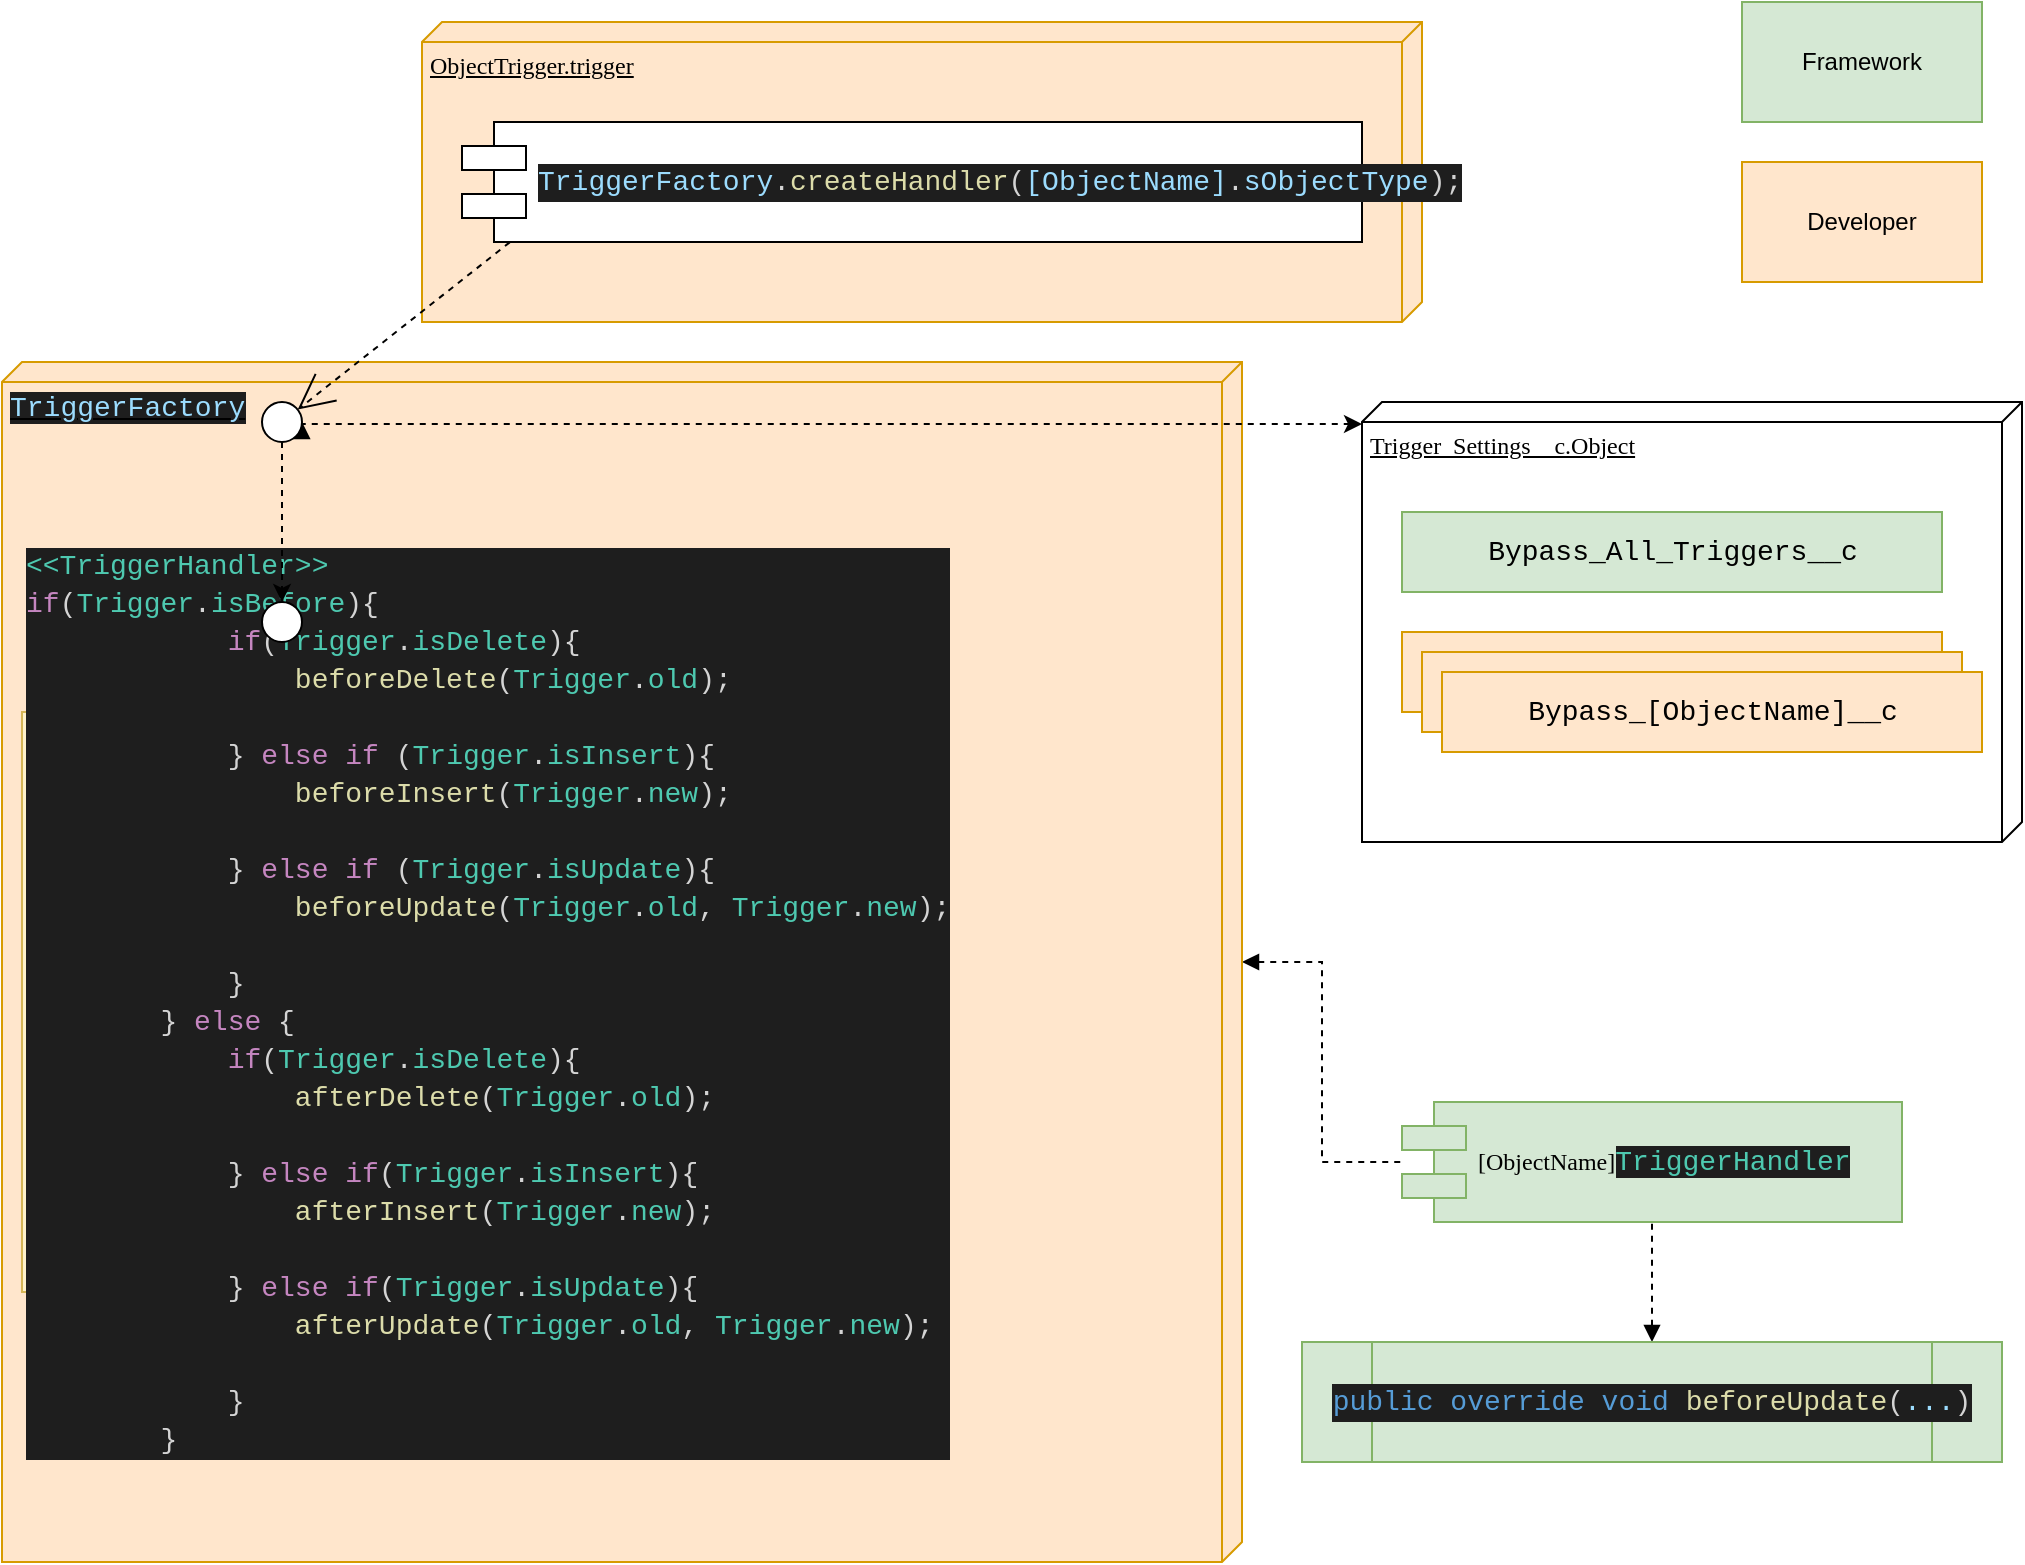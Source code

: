 <mxfile version="12.3.0" type="github" pages="2">
  <diagram name="Page-1" id="5f0bae14-7c28-e335-631c-24af17079c00">
    <mxGraphModel dx="2011" dy="1044" grid="1" gridSize="10" guides="1" tooltips="1" connect="1" arrows="1" fold="1" page="1" pageScale="1" pageWidth="1100" pageHeight="850" background="#ffffff" math="0" shadow="0">
      <root>
        <mxCell id="0"/>
        <mxCell id="1" parent="0"/>
        <mxCell id="SmBIhGTIv5TSYw2NaxfZ-8" value="" style="edgeStyle=orthogonalEdgeStyle;rounded=0;orthogonalLoop=1;jettySize=auto;html=1;dashed=1;startArrow=block;startFill=1;endArrow=none;endFill=0;" edge="1" parent="1" source="39150e848f15840c-1" target="39150e848f15840c-5">
          <mxGeometry relative="1" as="geometry"/>
        </mxCell>
        <mxCell id="39150e848f15840c-1" value="&lt;span style=&quot;color: rgb(156 , 220 , 254) ; font-family: &amp;#34;consolas&amp;#34; , &amp;#34;courier new&amp;#34; , monospace ; font-size: 14px ; white-space: pre ; background-color: rgb(30 , 30 , 30)&quot;&gt;TriggerFactory&lt;/span&gt;" style="verticalAlign=top;align=left;spacingTop=8;spacingLeft=2;spacingRight=12;shape=cube;size=10;direction=south;fontStyle=4;html=1;rounded=0;shadow=0;comic=0;labelBackgroundColor=none;strokeWidth=1;fontFamily=Verdana;fontSize=12;fillColor=#ffe6cc;strokeColor=#d79b00;" parent="1" vertex="1">
          <mxGeometry x="70" y="200" width="620" height="600" as="geometry"/>
        </mxCell>
        <mxCell id="39150e848f15840c-3" value="ObjectTrigger.trigger&lt;br&gt;" style="verticalAlign=top;align=left;spacingTop=8;spacingLeft=2;spacingRight=12;shape=cube;size=10;direction=south;fontStyle=4;html=1;rounded=0;shadow=0;comic=0;labelBackgroundColor=none;strokeWidth=1;fontFamily=Verdana;fontSize=12;fillColor=#ffe6cc;strokeColor=#d79b00;" parent="1" vertex="1">
          <mxGeometry x="280" y="30" width="500" height="150" as="geometry"/>
        </mxCell>
        <mxCell id="39150e848f15840c-4" value="&lt;div style=&quot;color: rgb(212 , 212 , 212) ; background-color: rgb(30 , 30 , 30) ; font-family: &amp;#34;consolas&amp;#34; , &amp;#34;courier new&amp;#34; , monospace ; font-size: 14px ; line-height: 19px ; white-space: pre&quot;&gt;&lt;span style=&quot;color: #4ec9b0&quot;&gt;&amp;lt;&amp;lt;TriggerHandler&amp;gt;&amp;gt;&lt;/span&gt;&lt;/div&gt;&lt;div style=&quot;color: rgb(212 , 212 , 212) ; background-color: rgb(30 , 30 , 30) ; font-family: &amp;#34;consolas&amp;#34; , &amp;#34;courier new&amp;#34; , monospace ; font-size: 14px ; line-height: 19px ; white-space: pre&quot;&gt;&lt;div&gt;&lt;span style=&quot;color: #c586c0&quot;&gt;if&lt;/span&gt;(&lt;span style=&quot;color: #4ec9b0&quot;&gt;Trigger&lt;/span&gt;.&lt;span style=&quot;color: #4ec9b0&quot;&gt;isBefore&lt;/span&gt;){&amp;nbsp;&amp;nbsp;&amp;nbsp;&amp;nbsp;&amp;nbsp;&amp;nbsp;&amp;nbsp;&amp;nbsp;&amp;nbsp;&amp;nbsp;&amp;nbsp;&amp;nbsp;&amp;nbsp;&lt;/div&gt;&lt;div&gt;&amp;nbsp;&amp;nbsp;&amp;nbsp;&amp;nbsp;&amp;nbsp;&amp;nbsp;&amp;nbsp;&amp;nbsp;&amp;nbsp;&amp;nbsp;&amp;nbsp;&amp;nbsp;&lt;span style=&quot;color: #c586c0&quot;&gt;if&lt;/span&gt;(&lt;span style=&quot;color: #4ec9b0&quot;&gt;Trigger&lt;/span&gt;.&lt;span style=&quot;color: #4ec9b0&quot;&gt;isDelete&lt;/span&gt;){&lt;/div&gt;&lt;div&gt;&amp;nbsp;&amp;nbsp;&amp;nbsp;&amp;nbsp;&amp;nbsp;&amp;nbsp;&amp;nbsp;&amp;nbsp;&amp;nbsp;&amp;nbsp;&amp;nbsp;&amp;nbsp;&amp;nbsp;&amp;nbsp;&amp;nbsp;&amp;nbsp;&lt;span style=&quot;color: #dcdcaa&quot;&gt;beforeDelete&lt;/span&gt;(&lt;span style=&quot;color: #4ec9b0&quot;&gt;Trigger&lt;/span&gt;.&lt;span style=&quot;color: #4ec9b0&quot;&gt;old&lt;/span&gt;);&lt;/div&gt;&lt;div&gt;&amp;nbsp;&amp;nbsp;&amp;nbsp;&amp;nbsp;&amp;nbsp;&amp;nbsp;&amp;nbsp;&amp;nbsp;&amp;nbsp;&amp;nbsp;&amp;nbsp;&amp;nbsp;&amp;nbsp;&amp;nbsp;&amp;nbsp;&amp;nbsp;&lt;/div&gt;&lt;div&gt;&amp;nbsp;&amp;nbsp;&amp;nbsp;&amp;nbsp;&amp;nbsp;&amp;nbsp;&amp;nbsp;&amp;nbsp;&amp;nbsp;&amp;nbsp;&amp;nbsp;&amp;nbsp;}&amp;nbsp;&lt;span style=&quot;color: #c586c0&quot;&gt;else&lt;/span&gt;&amp;nbsp;&lt;span style=&quot;color: #c586c0&quot;&gt;if&lt;/span&gt;&amp;nbsp;(&lt;span style=&quot;color: #4ec9b0&quot;&gt;Trigger&lt;/span&gt;.&lt;span style=&quot;color: #4ec9b0&quot;&gt;isInsert&lt;/span&gt;){&lt;/div&gt;&lt;div&gt;&amp;nbsp;&amp;nbsp;&amp;nbsp;&amp;nbsp;&amp;nbsp;&amp;nbsp;&amp;nbsp;&amp;nbsp;&amp;nbsp;&amp;nbsp;&amp;nbsp;&amp;nbsp;&amp;nbsp;&amp;nbsp;&amp;nbsp;&amp;nbsp;&lt;span style=&quot;color: #dcdcaa&quot;&gt;beforeInsert&lt;/span&gt;(&lt;span style=&quot;color: #4ec9b0&quot;&gt;Trigger&lt;/span&gt;.&lt;span style=&quot;color: #4ec9b0&quot;&gt;new&lt;/span&gt;);&lt;/div&gt;&lt;div&gt;&amp;nbsp;&amp;nbsp;&amp;nbsp;&amp;nbsp;&amp;nbsp;&amp;nbsp;&amp;nbsp;&amp;nbsp;&amp;nbsp;&amp;nbsp;&amp;nbsp;&amp;nbsp;&amp;nbsp;&amp;nbsp;&amp;nbsp;&amp;nbsp;&lt;/div&gt;&lt;div&gt;&amp;nbsp;&amp;nbsp;&amp;nbsp;&amp;nbsp;&amp;nbsp;&amp;nbsp;&amp;nbsp;&amp;nbsp;&amp;nbsp;&amp;nbsp;&amp;nbsp;&amp;nbsp;}&amp;nbsp;&lt;span style=&quot;color: #c586c0&quot;&gt;else&lt;/span&gt;&amp;nbsp;&lt;span style=&quot;color: #c586c0&quot;&gt;if&lt;/span&gt;&amp;nbsp;(&lt;span style=&quot;color: #4ec9b0&quot;&gt;Trigger&lt;/span&gt;.&lt;span style=&quot;color: #4ec9b0&quot;&gt;isUpdate&lt;/span&gt;){&lt;/div&gt;&lt;div&gt;&amp;nbsp;&amp;nbsp;&amp;nbsp;&amp;nbsp;&amp;nbsp;&amp;nbsp;&amp;nbsp;&amp;nbsp;&amp;nbsp;&amp;nbsp;&amp;nbsp;&amp;nbsp;&amp;nbsp;&amp;nbsp;&amp;nbsp;&amp;nbsp;&lt;span style=&quot;color: #dcdcaa&quot;&gt;beforeUpdate&lt;/span&gt;(&lt;span style=&quot;color: #4ec9b0&quot;&gt;Trigger&lt;/span&gt;.&lt;span style=&quot;color: #4ec9b0&quot;&gt;old&lt;/span&gt;,&amp;nbsp;&lt;span style=&quot;color: #4ec9b0&quot;&gt;Trigger&lt;/span&gt;.&lt;span style=&quot;color: #4ec9b0&quot;&gt;new&lt;/span&gt;);&lt;/div&gt;&lt;div&gt;&amp;nbsp;&amp;nbsp;&amp;nbsp;&amp;nbsp;&amp;nbsp;&amp;nbsp;&amp;nbsp;&amp;nbsp;&amp;nbsp;&amp;nbsp;&amp;nbsp;&amp;nbsp;&amp;nbsp;&amp;nbsp;&amp;nbsp;&amp;nbsp;&lt;/div&gt;&lt;div&gt;&amp;nbsp;&amp;nbsp;&amp;nbsp;&amp;nbsp;&amp;nbsp;&amp;nbsp;&amp;nbsp;&amp;nbsp;&amp;nbsp;&amp;nbsp;&amp;nbsp;&amp;nbsp;}&lt;/div&gt;&lt;div&gt;&amp;nbsp;&amp;nbsp;&amp;nbsp;&amp;nbsp;&amp;nbsp;&amp;nbsp;&amp;nbsp;&amp;nbsp;}&amp;nbsp;&lt;span style=&quot;color: #c586c0&quot;&gt;else&lt;/span&gt;&amp;nbsp;{&lt;/div&gt;&lt;div&gt;&amp;nbsp;&amp;nbsp;&amp;nbsp;&amp;nbsp;&amp;nbsp;&amp;nbsp;&amp;nbsp;&amp;nbsp;&amp;nbsp;&amp;nbsp;&amp;nbsp;&amp;nbsp;&lt;span style=&quot;color: #c586c0&quot;&gt;if&lt;/span&gt;(&lt;span style=&quot;color: #4ec9b0&quot;&gt;Trigger&lt;/span&gt;.&lt;span style=&quot;color: #4ec9b0&quot;&gt;isDelete&lt;/span&gt;){&lt;/div&gt;&lt;div&gt;&amp;nbsp;&amp;nbsp;&amp;nbsp;&amp;nbsp;&amp;nbsp;&amp;nbsp;&amp;nbsp;&amp;nbsp;&amp;nbsp;&amp;nbsp;&amp;nbsp;&amp;nbsp;&amp;nbsp;&amp;nbsp;&amp;nbsp;&amp;nbsp;&lt;span style=&quot;color: #dcdcaa&quot;&gt;afterDelete&lt;/span&gt;(&lt;span style=&quot;color: #4ec9b0&quot;&gt;Trigger&lt;/span&gt;.&lt;span style=&quot;color: #4ec9b0&quot;&gt;old&lt;/span&gt;);&lt;/div&gt;&lt;div&gt;&amp;nbsp;&amp;nbsp;&amp;nbsp;&amp;nbsp;&amp;nbsp;&amp;nbsp;&amp;nbsp;&amp;nbsp;&amp;nbsp;&amp;nbsp;&amp;nbsp;&amp;nbsp;&amp;nbsp;&amp;nbsp;&amp;nbsp;&amp;nbsp;&lt;/div&gt;&lt;div&gt;&amp;nbsp;&amp;nbsp;&amp;nbsp;&amp;nbsp;&amp;nbsp;&amp;nbsp;&amp;nbsp;&amp;nbsp;&amp;nbsp;&amp;nbsp;&amp;nbsp;&amp;nbsp;}&amp;nbsp;&lt;span style=&quot;color: #c586c0&quot;&gt;else&lt;/span&gt;&amp;nbsp;&lt;span style=&quot;color: #c586c0&quot;&gt;if&lt;/span&gt;(&lt;span style=&quot;color: #4ec9b0&quot;&gt;Trigger&lt;/span&gt;.&lt;span style=&quot;color: #4ec9b0&quot;&gt;isInsert&lt;/span&gt;){&lt;/div&gt;&lt;div&gt;&amp;nbsp;&amp;nbsp;&amp;nbsp;&amp;nbsp;&amp;nbsp;&amp;nbsp;&amp;nbsp;&amp;nbsp;&amp;nbsp;&amp;nbsp;&amp;nbsp;&amp;nbsp;&amp;nbsp;&amp;nbsp;&amp;nbsp;&amp;nbsp;&lt;span style=&quot;color: #dcdcaa&quot;&gt;afterInsert&lt;/span&gt;(&lt;span style=&quot;color: #4ec9b0&quot;&gt;Trigger&lt;/span&gt;.&lt;span style=&quot;color: #4ec9b0&quot;&gt;new&lt;/span&gt;);&lt;/div&gt;&lt;div&gt;&amp;nbsp;&amp;nbsp;&amp;nbsp;&amp;nbsp;&amp;nbsp;&amp;nbsp;&amp;nbsp;&amp;nbsp;&amp;nbsp;&amp;nbsp;&amp;nbsp;&amp;nbsp;&amp;nbsp;&amp;nbsp;&amp;nbsp;&amp;nbsp;&lt;/div&gt;&lt;div&gt;&amp;nbsp;&amp;nbsp;&amp;nbsp;&amp;nbsp;&amp;nbsp;&amp;nbsp;&amp;nbsp;&amp;nbsp;&amp;nbsp;&amp;nbsp;&amp;nbsp;&amp;nbsp;}&amp;nbsp;&lt;span style=&quot;color: #c586c0&quot;&gt;else&lt;/span&gt;&amp;nbsp;&lt;span style=&quot;color: #c586c0&quot;&gt;if&lt;/span&gt;(&lt;span style=&quot;color: #4ec9b0&quot;&gt;Trigger&lt;/span&gt;.&lt;span style=&quot;color: #4ec9b0&quot;&gt;isUpdate&lt;/span&gt;){&lt;/div&gt;&lt;div&gt;&amp;nbsp;&amp;nbsp;&amp;nbsp;&amp;nbsp;&amp;nbsp;&amp;nbsp;&amp;nbsp;&amp;nbsp;&amp;nbsp;&amp;nbsp;&amp;nbsp;&amp;nbsp;&amp;nbsp;&amp;nbsp;&amp;nbsp;&amp;nbsp;&lt;span style=&quot;color: #dcdcaa&quot;&gt;afterUpdate&lt;/span&gt;(&lt;span style=&quot;color: #4ec9b0&quot;&gt;Trigger&lt;/span&gt;.&lt;span style=&quot;color: #4ec9b0&quot;&gt;old&lt;/span&gt;,&amp;nbsp;&lt;span style=&quot;color: #4ec9b0&quot;&gt;Trigger&lt;/span&gt;.&lt;span style=&quot;color: #4ec9b0&quot;&gt;new&lt;/span&gt;);&lt;/div&gt;&lt;div&gt;&amp;nbsp;&amp;nbsp;&amp;nbsp;&amp;nbsp;&amp;nbsp;&amp;nbsp;&amp;nbsp;&amp;nbsp;&amp;nbsp;&amp;nbsp;&amp;nbsp;&amp;nbsp;&amp;nbsp;&amp;nbsp;&amp;nbsp;&amp;nbsp;&lt;/div&gt;&lt;div&gt;&amp;nbsp;&amp;nbsp;&amp;nbsp;&amp;nbsp;&amp;nbsp;&amp;nbsp;&amp;nbsp;&amp;nbsp;&amp;nbsp;&amp;nbsp;&amp;nbsp;&amp;nbsp;}&lt;/div&gt;&lt;/div&gt;&lt;div style=&quot;color: rgb(212 , 212 , 212) ; background-color: rgb(30 , 30 , 30) ; font-family: &amp;#34;consolas&amp;#34; , &amp;#34;courier new&amp;#34; , monospace ; font-size: 14px ; line-height: 19px ; white-space: pre&quot;&gt;&lt;span style=&quot;font-family: &amp;#34;consolas&amp;#34; , &amp;#34;courier new&amp;#34; , monospace&quot;&gt;&amp;nbsp;&amp;nbsp;&amp;nbsp;&amp;nbsp;&amp;nbsp;&amp;nbsp;&amp;nbsp;&amp;nbsp;}&lt;/span&gt;&lt;/div&gt;" style="html=1;rounded=0;shadow=0;comic=0;labelBackgroundColor=none;strokeWidth=1;fontFamily=Verdana;fontSize=12;align=left;fillColor=#fff2cc;strokeColor=#d6b656;imageVerticalAlign=top;" parent="1" vertex="1">
          <mxGeometry x="80" y="375" width="155" height="290" as="geometry"/>
        </mxCell>
        <mxCell id="39150e848f15840c-5" value="[ObjectName]&lt;span style=&quot;color: rgb(78 , 201 , 176) ; background-color: rgb(30 , 30 , 30) ; font-family: &amp;#34;consolas&amp;#34; , &amp;#34;courier new&amp;#34; , monospace ; font-size: 14px ; white-space: pre&quot;&gt;TriggerHandler&lt;/span&gt;" style="shape=component;align=left;spacingLeft=36;rounded=0;shadow=0;comic=0;labelBackgroundColor=none;strokeWidth=1;fontFamily=Verdana;fontSize=12;html=1;fillColor=#d5e8d4;strokeColor=#82b366;" parent="1" vertex="1">
          <mxGeometry x="770" y="570" width="250" height="60" as="geometry"/>
        </mxCell>
        <mxCell id="SmBIhGTIv5TSYw2NaxfZ-1" style="edgeStyle=orthogonalEdgeStyle;rounded=0;orthogonalLoop=1;jettySize=auto;html=1;exitX=1;exitY=0.5;exitDx=0;exitDy=0;startArrow=block;startFill=1;dashed=1;" edge="1" parent="1" source="39150e848f15840c-6" target="c3uF3QvEi6aPW-FLnp8e-1">
          <mxGeometry relative="1" as="geometry">
            <Array as="points">
              <mxPoint x="610" y="231"/>
              <mxPoint x="610" y="231"/>
            </Array>
          </mxGeometry>
        </mxCell>
        <mxCell id="SmBIhGTIv5TSYw2NaxfZ-7" value="" style="edgeStyle=orthogonalEdgeStyle;rounded=0;orthogonalLoop=1;jettySize=auto;html=1;dashed=1;startArrow=none;startFill=0;" edge="1" parent="1" source="39150e848f15840c-6" target="SmBIhGTIv5TSYw2NaxfZ-6">
          <mxGeometry relative="1" as="geometry"/>
        </mxCell>
        <mxCell id="39150e848f15840c-6" value="" style="ellipse;whiteSpace=wrap;html=1;rounded=0;shadow=0;comic=0;labelBackgroundColor=none;strokeWidth=1;fontFamily=Verdana;fontSize=12;align=center;" parent="1" vertex="1">
          <mxGeometry x="200" y="220" width="20" height="20" as="geometry"/>
        </mxCell>
        <mxCell id="SmBIhGTIv5TSYw2NaxfZ-6" value="" style="ellipse;whiteSpace=wrap;html=1;rounded=0;shadow=0;comic=0;labelBackgroundColor=none;strokeWidth=1;fontFamily=Verdana;fontSize=12;align=center;" vertex="1" parent="1">
          <mxGeometry x="200" y="320" width="20" height="20" as="geometry"/>
        </mxCell>
        <mxCell id="39150e848f15840c-10" value="&lt;div style=&quot;color: rgb(212 , 212 , 212) ; background-color: rgb(30 , 30 , 30) ; font-family: &amp;#34;consolas&amp;#34; , &amp;#34;courier new&amp;#34; , monospace ; font-size: 14px ; line-height: 19px ; white-space: pre&quot;&gt;&lt;span style=&quot;color: #9cdcfe&quot;&gt;TriggerFactory&lt;/span&gt;.&lt;span style=&quot;color: #dcdcaa&quot;&gt;createHandler&lt;/span&gt;(&lt;span style=&quot;color: #9cdcfe&quot;&gt;[ObjectName]&lt;/span&gt;.&lt;span style=&quot;color: #9cdcfe&quot;&gt;sObjectType&lt;/span&gt;);&lt;/div&gt;" style="shape=component;align=left;spacingLeft=36;rounded=0;shadow=0;comic=0;labelBackgroundColor=none;strokeWidth=1;fontFamily=Verdana;fontSize=12;html=1;" parent="1" vertex="1">
          <mxGeometry x="300" y="80" width="450" height="60" as="geometry"/>
        </mxCell>
        <mxCell id="39150e848f15840c-11" style="edgeStyle=none;rounded=0;html=1;dashed=1;labelBackgroundColor=none;startArrow=none;startFill=0;startSize=8;endArrow=open;endFill=0;endSize=16;fontFamily=Verdana;fontSize=12;exitX=0.053;exitY=1.003;exitDx=0;exitDy=0;exitPerimeter=0;" parent="1" source="39150e848f15840c-10" target="39150e848f15840c-6" edge="1">
          <mxGeometry relative="1" as="geometry"/>
        </mxCell>
        <mxCell id="c3uF3QvEi6aPW-FLnp8e-1" value="Trigger_Settings__c.Object&lt;br&gt;" style="verticalAlign=top;align=left;spacingTop=8;spacingLeft=2;spacingRight=12;shape=cube;size=10;direction=south;fontStyle=4;html=1;rounded=0;shadow=0;comic=0;labelBackgroundColor=none;strokeWidth=1;fontFamily=Verdana;fontSize=12" parent="1" vertex="1">
          <mxGeometry x="750" y="220" width="330" height="220" as="geometry"/>
        </mxCell>
        <mxCell id="c3uF3QvEi6aPW-FLnp8e-3" value="&lt;div style=&quot;font-family: &amp;#34;consolas&amp;#34; , &amp;#34;courier new&amp;#34; , monospace ; font-size: 14px ; line-height: 19px ; white-space: pre&quot;&gt;Bypass_All_Triggers__c&lt;/div&gt;" style="html=1;rounded=0;shadow=0;comic=0;labelBackgroundColor=none;strokeWidth=1;fontFamily=Verdana;fontSize=12;align=center;fillColor=#d5e8d4;strokeColor=#82b366;" parent="1" vertex="1">
          <mxGeometry x="770" y="275" width="270" height="40" as="geometry"/>
        </mxCell>
        <mxCell id="c3uF3QvEi6aPW-FLnp8e-7" value="&lt;div style=&quot;font-family: &amp;#34;consolas&amp;#34; , &amp;#34;courier new&amp;#34; , monospace ; font-size: 14px ; line-height: 19px ; white-space: pre&quot;&gt;&lt;div style=&quot;color: rgb(212 , 212 , 212) ; background-color: rgb(30 , 30 , 30) ; font-family: &amp;#34;consolas&amp;#34; , &amp;#34;courier new&amp;#34; , monospace ; line-height: 19px&quot;&gt;Bypass_Account__c&lt;/div&gt;&lt;/div&gt;" style="html=1;rounded=0;shadow=0;comic=0;labelBackgroundColor=none;strokeWidth=1;fontFamily=Verdana;fontSize=12;align=center;fillColor=#ffe6cc;strokeColor=#d79b00;" parent="1" vertex="1">
          <mxGeometry x="770" y="335" width="270" height="40" as="geometry"/>
        </mxCell>
        <mxCell id="c3uF3QvEi6aPW-FLnp8e-8" value="&lt;div style=&quot;font-family: &amp;#34;consolas&amp;#34; , &amp;#34;courier new&amp;#34; , monospace ; font-size: 14px ; line-height: 19px ; white-space: pre&quot;&gt;&lt;div style=&quot;color: rgb(212 , 212 , 212) ; background-color: rgb(30 , 30 , 30) ; font-family: &amp;#34;consolas&amp;#34; , &amp;#34;courier new&amp;#34; , monospace ; line-height: 19px&quot;&gt;Bypass_Case__c&lt;/div&gt;&lt;/div&gt;" style="html=1;rounded=0;shadow=0;comic=0;labelBackgroundColor=none;strokeWidth=1;fontFamily=Verdana;fontSize=12;align=center;fillColor=#ffe6cc;strokeColor=#d79b00;" parent="1" vertex="1">
          <mxGeometry x="780" y="345" width="270" height="40" as="geometry"/>
        </mxCell>
        <mxCell id="c3uF3QvEi6aPW-FLnp8e-9" value="&lt;div style=&quot;font-family: &amp;#34;consolas&amp;#34; , &amp;#34;courier new&amp;#34; , monospace ; font-size: 14px ; line-height: 19px ; white-space: pre&quot;&gt;Bypass_[ObjectName]__c&lt;/div&gt;" style="html=1;rounded=0;shadow=0;comic=0;labelBackgroundColor=none;strokeWidth=1;fontFamily=Verdana;fontSize=12;align=center;fillColor=#ffe6cc;strokeColor=#d79b00;" parent="1" vertex="1">
          <mxGeometry x="790" y="355" width="270" height="40" as="geometry"/>
        </mxCell>
        <mxCell id="c3uF3QvEi6aPW-FLnp8e-11" value="Framework" style="rounded=0;whiteSpace=wrap;html=1;fillColor=#d5e8d4;strokeColor=#82b366;" parent="1" vertex="1">
          <mxGeometry x="940" y="20" width="120" height="60" as="geometry"/>
        </mxCell>
        <mxCell id="c3uF3QvEi6aPW-FLnp8e-12" value="Developer" style="rounded=0;whiteSpace=wrap;html=1;fillColor=#ffe6cc;strokeColor=#d79b00;" parent="1" vertex="1">
          <mxGeometry x="940" y="100" width="120" height="60" as="geometry"/>
        </mxCell>
        <mxCell id="SmBIhGTIv5TSYw2NaxfZ-12" value="" style="edgeStyle=orthogonalEdgeStyle;rounded=0;orthogonalLoop=1;jettySize=auto;html=1;dashed=1;startArrow=block;startFill=1;endArrow=none;endFill=0;" edge="1" parent="1" source="SmBIhGTIv5TSYw2NaxfZ-9" target="39150e848f15840c-5">
          <mxGeometry relative="1" as="geometry"/>
        </mxCell>
        <mxCell id="SmBIhGTIv5TSYw2NaxfZ-9" value="&lt;div style=&quot;background-color: rgb(30 , 30 , 30) ; font-family: &amp;#34;consolas&amp;#34; , &amp;#34;courier new&amp;#34; , monospace ; font-size: 14px ; line-height: 19px ; white-space: pre&quot;&gt;&lt;span style=&quot;color: rgb(212 , 212 , 212)&quot;&gt;&lt;span style=&quot;color: #569cd6&quot;&gt;public&lt;/span&gt;&amp;nbsp;&lt;span style=&quot;color: #569cd6&quot;&gt;override&lt;/span&gt;&amp;nbsp;&lt;span style=&quot;color: #569cd6&quot;&gt;void&lt;/span&gt;&amp;nbsp;&lt;span style=&quot;color: #dcdcaa&quot;&gt;beforeUpdate&lt;/span&gt;(&lt;/span&gt;&lt;font color=&quot;#9cdcfe&quot;&gt;...&lt;/font&gt;&lt;font color=&quot;#d4d4d4&quot;&gt;)&lt;/font&gt;&lt;/div&gt;" style="shape=process;whiteSpace=wrap;html=1;backgroundOutline=1;fillColor=#d5e8d4;strokeColor=#82b366;" vertex="1" parent="1">
          <mxGeometry x="720" y="690" width="350" height="60" as="geometry"/>
        </mxCell>
      </root>
    </mxGraphModel>
  </diagram>
  <diagram id="1FOfw-Wgqsou5x1l8daO" name="Page-2">
    <mxGraphModel dx="1408" dy="731" grid="1" gridSize="10" guides="1" tooltips="1" connect="1" arrows="1" fold="1" page="1" pageScale="1" pageWidth="850" pageHeight="1100" math="0" shadow="0">
      <root>
        <mxCell id="fBGPBTz4strAgZ28GDx8-0"/>
        <mxCell id="fBGPBTz4strAgZ28GDx8-1" parent="fBGPBTz4strAgZ28GDx8-0"/>
        <mxCell id="vLqJpBdTqgfyIeW11VFm-0" value="Block" style="verticalAlign=top;align=left;spacingTop=8;spacingLeft=2;spacingRight=12;shape=cube;size=10;direction=south;fontStyle=4;html=1;rounded=0;shadow=0;comic=0;labelBackgroundColor=none;strokeWidth=1;fontFamily=Verdana;fontSize=12" parent="fBGPBTz4strAgZ28GDx8-1" vertex="1">
          <mxGeometry x="120" y="70" width="330" height="220" as="geometry"/>
        </mxCell>
        <mxCell id="vLqJpBdTqgfyIeW11VFm-1" value="Block" style="verticalAlign=top;align=left;spacingTop=8;spacingLeft=2;spacingRight=12;shape=cube;size=10;direction=south;fontStyle=4;html=1;rounded=0;shadow=0;comic=0;labelBackgroundColor=none;strokeWidth=1;fontFamily=Verdana;fontSize=12" parent="fBGPBTz4strAgZ28GDx8-1" vertex="1">
          <mxGeometry x="530" y="70" width="330" height="220" as="geometry"/>
        </mxCell>
        <mxCell id="vLqJpBdTqgfyIeW11VFm-2" value="Block" style="verticalAlign=top;align=left;spacingTop=8;spacingLeft=2;spacingRight=12;shape=cube;size=10;direction=south;fontStyle=4;html=1;rounded=0;shadow=0;comic=0;labelBackgroundColor=none;strokeWidth=1;fontFamily=Verdana;fontSize=12" parent="fBGPBTz4strAgZ28GDx8-1" vertex="1">
          <mxGeometry x="370" y="410" width="260" height="150" as="geometry"/>
        </mxCell>
        <mxCell id="vLqJpBdTqgfyIeW11VFm-3" value="&amp;laquo;interface&amp;raquo;&lt;br&gt;&lt;b&gt;Name&lt;/b&gt;" style="html=1;rounded=0;shadow=0;comic=0;labelBackgroundColor=none;strokeWidth=1;fontFamily=Verdana;fontSize=12;align=center;" parent="fBGPBTz4strAgZ28GDx8-1" vertex="1">
          <mxGeometry x="160" y="140" width="110" height="50" as="geometry"/>
        </mxCell>
        <mxCell id="vLqJpBdTqgfyIeW11VFm-4" value="Module" style="shape=component;align=left;spacingLeft=36;rounded=0;shadow=0;comic=0;labelBackgroundColor=none;strokeWidth=1;fontFamily=Verdana;fontSize=12;html=1;" parent="fBGPBTz4strAgZ28GDx8-1" vertex="1">
          <mxGeometry x="310" y="135" width="120" height="60" as="geometry"/>
        </mxCell>
        <mxCell id="vLqJpBdTqgfyIeW11VFm-5" value="" style="ellipse;whiteSpace=wrap;html=1;rounded=0;shadow=0;comic=0;labelBackgroundColor=none;strokeWidth=1;fontFamily=Verdana;fontSize=12;align=center;" parent="fBGPBTz4strAgZ28GDx8-1" vertex="1">
          <mxGeometry x="360" y="230" width="20" height="20" as="geometry"/>
        </mxCell>
        <mxCell id="vLqJpBdTqgfyIeW11VFm-6" value="Module" style="shape=component;align=left;spacingLeft=36;rounded=0;shadow=0;comic=0;labelBackgroundColor=none;strokeWidth=1;fontFamily=Verdana;fontSize=12;html=1;" parent="fBGPBTz4strAgZ28GDx8-1" vertex="1">
          <mxGeometry x="560" y="135" width="120" height="60" as="geometry"/>
        </mxCell>
        <mxCell id="vLqJpBdTqgfyIeW11VFm-7" value="&amp;laquo;interface&amp;raquo;&lt;br&gt;&lt;b&gt;Name&lt;/b&gt;" style="html=1;rounded=0;shadow=0;comic=0;labelBackgroundColor=none;strokeWidth=1;fontFamily=Verdana;fontSize=12;align=center;" parent="fBGPBTz4strAgZ28GDx8-1" vertex="1">
          <mxGeometry x="720" y="140" width="110" height="50" as="geometry"/>
        </mxCell>
        <mxCell id="vLqJpBdTqgfyIeW11VFm-8" value="" style="ellipse;whiteSpace=wrap;html=1;rounded=0;shadow=0;comic=0;labelBackgroundColor=none;strokeWidth=1;fontFamily=Verdana;fontSize=12;align=center;" parent="fBGPBTz4strAgZ28GDx8-1" vertex="1">
          <mxGeometry x="620" y="230" width="20" height="20" as="geometry"/>
        </mxCell>
        <mxCell id="vLqJpBdTqgfyIeW11VFm-9" value="Module" style="shape=component;align=left;spacingLeft=36;rounded=0;shadow=0;comic=0;labelBackgroundColor=none;strokeWidth=1;fontFamily=Verdana;fontSize=12;html=1;" parent="fBGPBTz4strAgZ28GDx8-1" vertex="1">
          <mxGeometry x="440" y="460" width="120" height="60" as="geometry"/>
        </mxCell>
        <mxCell id="vLqJpBdTqgfyIeW11VFm-10" style="edgeStyle=none;rounded=0;html=1;dashed=1;labelBackgroundColor=none;startArrow=none;startFill=0;startSize=8;endArrow=open;endFill=0;endSize=16;fontFamily=Verdana;fontSize=12;" parent="fBGPBTz4strAgZ28GDx8-1" source="vLqJpBdTqgfyIeW11VFm-9" target="vLqJpBdTqgfyIeW11VFm-5" edge="1">
          <mxGeometry relative="1" as="geometry"/>
        </mxCell>
        <mxCell id="vLqJpBdTqgfyIeW11VFm-11" style="edgeStyle=none;rounded=0;html=1;dashed=1;labelBackgroundColor=none;startArrow=none;startFill=0;startSize=8;endArrow=open;endFill=0;endSize=16;fontFamily=Verdana;fontSize=12;" parent="fBGPBTz4strAgZ28GDx8-1" source="vLqJpBdTqgfyIeW11VFm-2" target="vLqJpBdTqgfyIeW11VFm-8" edge="1">
          <mxGeometry relative="1" as="geometry"/>
        </mxCell>
        <mxCell id="vLqJpBdTqgfyIeW11VFm-12" style="edgeStyle=elbowEdgeStyle;rounded=0;html=1;labelBackgroundColor=none;startArrow=none;startFill=0;startSize=8;endArrow=none;endFill=0;endSize=16;fontFamily=Verdana;fontSize=12;" parent="fBGPBTz4strAgZ28GDx8-1" source="vLqJpBdTqgfyIeW11VFm-8" target="vLqJpBdTqgfyIeW11VFm-6" edge="1">
          <mxGeometry relative="1" as="geometry"/>
        </mxCell>
        <mxCell id="vLqJpBdTqgfyIeW11VFm-13" style="edgeStyle=elbowEdgeStyle;rounded=0;html=1;labelBackgroundColor=none;startArrow=none;startFill=0;startSize=8;endArrow=none;endFill=0;endSize=16;fontFamily=Verdana;fontSize=12;" parent="fBGPBTz4strAgZ28GDx8-1" source="vLqJpBdTqgfyIeW11VFm-5" target="vLqJpBdTqgfyIeW11VFm-4" edge="1">
          <mxGeometry relative="1" as="geometry"/>
        </mxCell>
        <mxCell id="vLqJpBdTqgfyIeW11VFm-14" style="edgeStyle=orthogonalEdgeStyle;rounded=0;html=1;labelBackgroundColor=none;startArrow=none;startFill=0;startSize=8;endArrow=open;endFill=0;endSize=16;fontFamily=Verdana;fontSize=12;dashed=1;" parent="fBGPBTz4strAgZ28GDx8-1" source="vLqJpBdTqgfyIeW11VFm-4" target="vLqJpBdTqgfyIeW11VFm-3" edge="1">
          <mxGeometry relative="1" as="geometry">
            <Array as="points">
              <mxPoint x="350" y="220"/>
              <mxPoint x="215" y="220"/>
            </Array>
          </mxGeometry>
        </mxCell>
        <mxCell id="vLqJpBdTqgfyIeW11VFm-15" style="edgeStyle=orthogonalEdgeStyle;rounded=0;html=1;dashed=1;labelBackgroundColor=none;startArrow=none;startFill=0;startSize=8;endArrow=open;endFill=0;endSize=16;fontFamily=Verdana;fontSize=12;" parent="fBGPBTz4strAgZ28GDx8-1" source="vLqJpBdTqgfyIeW11VFm-6" target="vLqJpBdTqgfyIeW11VFm-7" edge="1">
          <mxGeometry relative="1" as="geometry"/>
        </mxCell>
        <mxCell id="vLqJpBdTqgfyIeW11VFm-16" style="edgeStyle=orthogonalEdgeStyle;rounded=0;html=1;labelBackgroundColor=none;startArrow=none;startFill=0;startSize=8;endArrow=none;endFill=0;endSize=16;fontFamily=Verdana;fontSize=12;" parent="fBGPBTz4strAgZ28GDx8-1" source="vLqJpBdTqgfyIeW11VFm-2" target="vLqJpBdTqgfyIeW11VFm-1" edge="1">
          <mxGeometry relative="1" as="geometry">
            <Array as="points">
              <mxPoint x="695" y="485"/>
            </Array>
          </mxGeometry>
        </mxCell>
        <mxCell id="vLqJpBdTqgfyIeW11VFm-17" style="edgeStyle=orthogonalEdgeStyle;rounded=0;html=1;labelBackgroundColor=none;startArrow=none;startFill=0;startSize=8;endArrow=none;endFill=0;endSize=16;fontFamily=Verdana;fontSize=12;" parent="fBGPBTz4strAgZ28GDx8-1" source="vLqJpBdTqgfyIeW11VFm-2" target="vLqJpBdTqgfyIeW11VFm-0" edge="1">
          <mxGeometry relative="1" as="geometry">
            <Array as="points">
              <mxPoint x="285" y="485"/>
            </Array>
          </mxGeometry>
        </mxCell>
      </root>
    </mxGraphModel>
  </diagram>
</mxfile>
